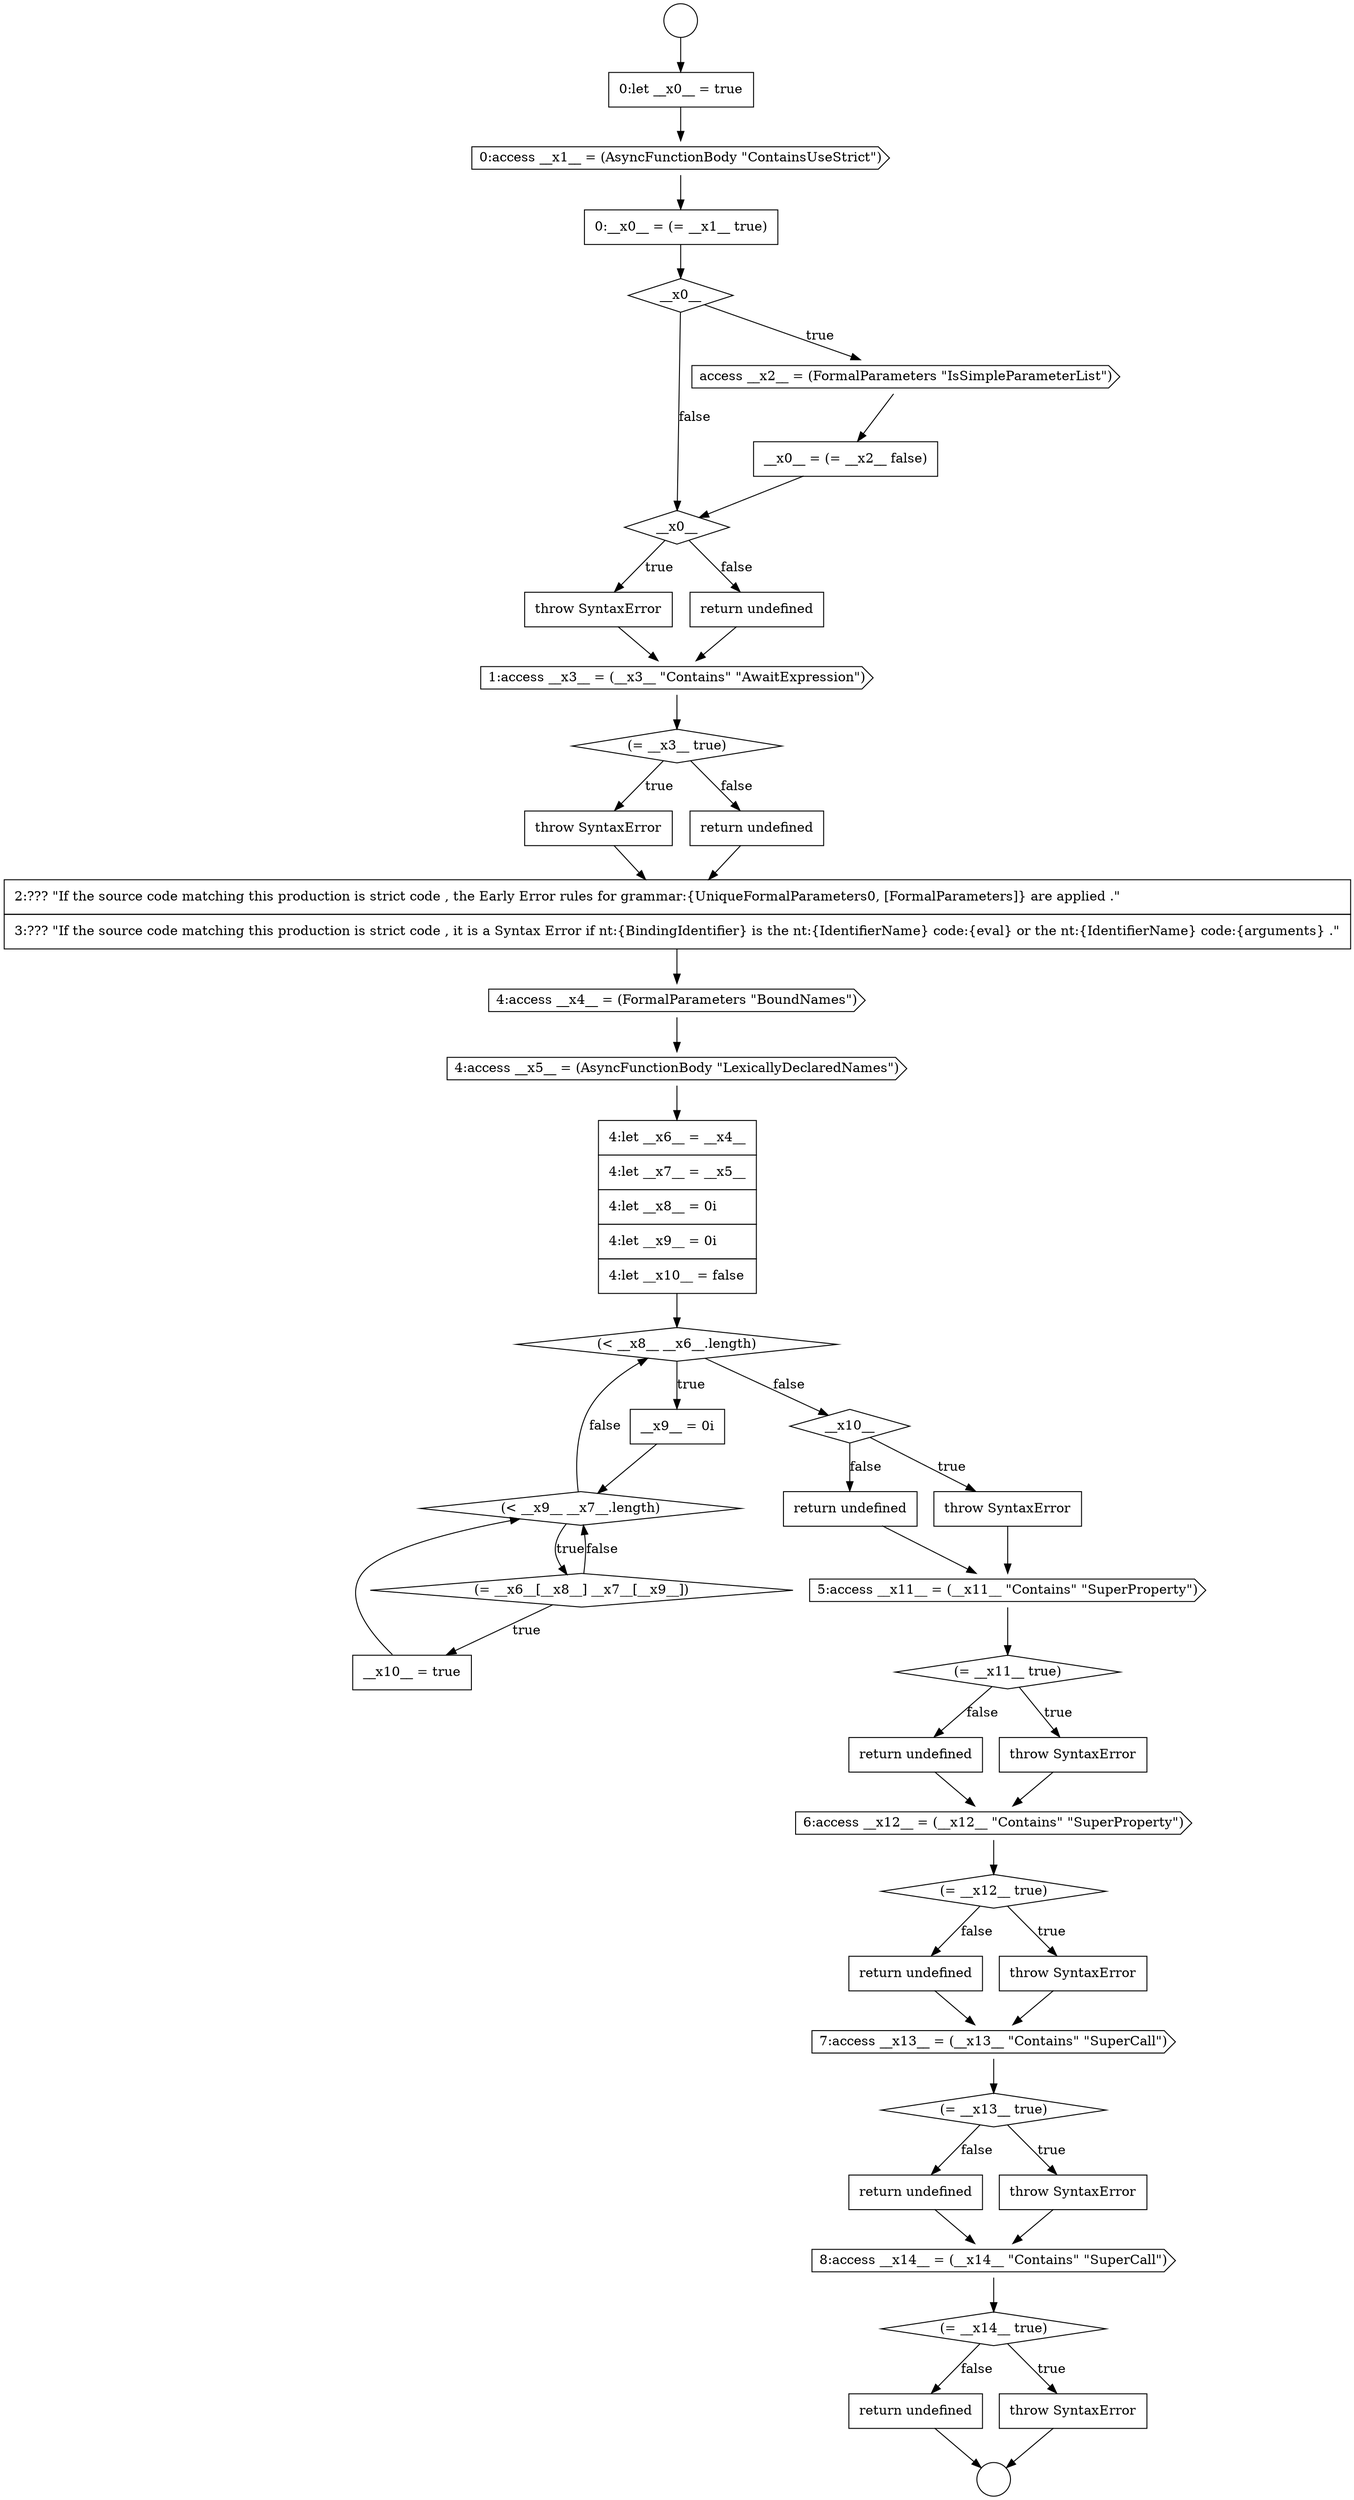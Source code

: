 digraph {
  node17847 [shape=none, margin=0, label=<<font color="black">
    <table border="0" cellborder="1" cellspacing="0" cellpadding="10">
      <tr><td align="left">return undefined</td></tr>
    </table>
  </font>> color="black" fillcolor="white" style=filled]
  node17820 [shape=cds, label=<<font color="black">0:access __x1__ = (AsyncFunctionBody &quot;ContainsUseStrict&quot;)</font>> color="black" fillcolor="white" style=filled]
  node17835 [shape=none, margin=0, label=<<font color="black">
    <table border="0" cellborder="1" cellspacing="0" cellpadding="10">
      <tr><td align="left">4:let __x6__ = __x4__</td></tr>
      <tr><td align="left">4:let __x7__ = __x5__</td></tr>
      <tr><td align="left">4:let __x8__ = 0i</td></tr>
      <tr><td align="left">4:let __x9__ = 0i</td></tr>
      <tr><td align="left">4:let __x10__ = false</td></tr>
    </table>
  </font>> color="black" fillcolor="white" style=filled]
  node17859 [shape=none, margin=0, label=<<font color="black">
    <table border="0" cellborder="1" cellspacing="0" cellpadding="10">
      <tr><td align="left">return undefined</td></tr>
    </table>
  </font>> color="black" fillcolor="white" style=filled]
  node17841 [shape=diamond, label=<<font color="black">__x10__</font>> color="black" fillcolor="white" style=filled]
  node17826 [shape=none, margin=0, label=<<font color="black">
    <table border="0" cellborder="1" cellspacing="0" cellpadding="10">
      <tr><td align="left">throw SyntaxError</td></tr>
    </table>
  </font>> color="black" fillcolor="white" style=filled]
  node17842 [shape=none, margin=0, label=<<font color="black">
    <table border="0" cellborder="1" cellspacing="0" cellpadding="10">
      <tr><td align="left">throw SyntaxError</td></tr>
    </table>
  </font>> color="black" fillcolor="white" style=filled]
  node17856 [shape=cds, label=<<font color="black">8:access __x14__ = (__x14__ &quot;Contains&quot; &quot;SuperCall&quot;)</font>> color="black" fillcolor="white" style=filled]
  node17843 [shape=none, margin=0, label=<<font color="black">
    <table border="0" cellborder="1" cellspacing="0" cellpadding="10">
      <tr><td align="left">return undefined</td></tr>
    </table>
  </font>> color="black" fillcolor="white" style=filled]
  node17824 [shape=none, margin=0, label=<<font color="black">
    <table border="0" cellborder="1" cellspacing="0" cellpadding="10">
      <tr><td align="left">__x0__ = (= __x2__ false)</td></tr>
    </table>
  </font>> color="black" fillcolor="white" style=filled]
  node17857 [shape=diamond, label=<<font color="black">(= __x14__ true)</font>> color="black" fillcolor="white" style=filled]
  node17830 [shape=none, margin=0, label=<<font color="black">
    <table border="0" cellborder="1" cellspacing="0" cellpadding="10">
      <tr><td align="left">throw SyntaxError</td></tr>
    </table>
  </font>> color="black" fillcolor="white" style=filled]
  node17852 [shape=cds, label=<<font color="black">7:access __x13__ = (__x13__ &quot;Contains&quot; &quot;SuperCall&quot;)</font>> color="black" fillcolor="white" style=filled]
  node17855 [shape=none, margin=0, label=<<font color="black">
    <table border="0" cellborder="1" cellspacing="0" cellpadding="10">
      <tr><td align="left">return undefined</td></tr>
    </table>
  </font>> color="black" fillcolor="white" style=filled]
  node17838 [shape=diamond, label=<<font color="black">(&lt; __x9__ __x7__.length)</font>> color="black" fillcolor="white" style=filled]
  node17831 [shape=none, margin=0, label=<<font color="black">
    <table border="0" cellborder="1" cellspacing="0" cellpadding="10">
      <tr><td align="left">return undefined</td></tr>
    </table>
  </font>> color="black" fillcolor="white" style=filled]
  node17844 [shape=cds, label=<<font color="black">5:access __x11__ = (__x11__ &quot;Contains&quot; &quot;SuperProperty&quot;)</font>> color="black" fillcolor="white" style=filled]
  node17827 [shape=none, margin=0, label=<<font color="black">
    <table border="0" cellborder="1" cellspacing="0" cellpadding="10">
      <tr><td align="left">return undefined</td></tr>
    </table>
  </font>> color="black" fillcolor="white" style=filled]
  node17819 [shape=none, margin=0, label=<<font color="black">
    <table border="0" cellborder="1" cellspacing="0" cellpadding="10">
      <tr><td align="left">0:let __x0__ = true</td></tr>
    </table>
  </font>> color="black" fillcolor="white" style=filled]
  node17825 [shape=diamond, label=<<font color="black">__x0__</font>> color="black" fillcolor="white" style=filled]
  node17823 [shape=cds, label=<<font color="black">access __x2__ = (FormalParameters &quot;IsSimpleParameterList&quot;)</font>> color="black" fillcolor="white" style=filled]
  node17858 [shape=none, margin=0, label=<<font color="black">
    <table border="0" cellborder="1" cellspacing="0" cellpadding="10">
      <tr><td align="left">throw SyntaxError</td></tr>
    </table>
  </font>> color="black" fillcolor="white" style=filled]
  node17848 [shape=cds, label=<<font color="black">6:access __x12__ = (__x12__ &quot;Contains&quot; &quot;SuperProperty&quot;)</font>> color="black" fillcolor="white" style=filled]
  node17834 [shape=cds, label=<<font color="black">4:access __x5__ = (AsyncFunctionBody &quot;LexicallyDeclaredNames&quot;)</font>> color="black" fillcolor="white" style=filled]
  node17851 [shape=none, margin=0, label=<<font color="black">
    <table border="0" cellborder="1" cellspacing="0" cellpadding="10">
      <tr><td align="left">return undefined</td></tr>
    </table>
  </font>> color="black" fillcolor="white" style=filled]
  node17837 [shape=none, margin=0, label=<<font color="black">
    <table border="0" cellborder="1" cellspacing="0" cellpadding="10">
      <tr><td align="left">__x9__ = 0i</td></tr>
    </table>
  </font>> color="black" fillcolor="white" style=filled]
  node17854 [shape=none, margin=0, label=<<font color="black">
    <table border="0" cellborder="1" cellspacing="0" cellpadding="10">
      <tr><td align="left">throw SyntaxError</td></tr>
    </table>
  </font>> color="black" fillcolor="white" style=filled]
  node17818 [shape=circle label=" " color="black" fillcolor="white" style=filled]
  node17828 [shape=cds, label=<<font color="black">1:access __x3__ = (__x3__ &quot;Contains&quot; &quot;AwaitExpression&quot;)</font>> color="black" fillcolor="white" style=filled]
  node17840 [shape=none, margin=0, label=<<font color="black">
    <table border="0" cellborder="1" cellspacing="0" cellpadding="10">
      <tr><td align="left">__x10__ = true</td></tr>
    </table>
  </font>> color="black" fillcolor="white" style=filled]
  node17845 [shape=diamond, label=<<font color="black">(= __x11__ true)</font>> color="black" fillcolor="white" style=filled]
  node17850 [shape=none, margin=0, label=<<font color="black">
    <table border="0" cellborder="1" cellspacing="0" cellpadding="10">
      <tr><td align="left">throw SyntaxError</td></tr>
    </table>
  </font>> color="black" fillcolor="white" style=filled]
  node17833 [shape=cds, label=<<font color="black">4:access __x4__ = (FormalParameters &quot;BoundNames&quot;)</font>> color="black" fillcolor="white" style=filled]
  node17822 [shape=diamond, label=<<font color="black">__x0__</font>> color="black" fillcolor="white" style=filled]
  node17832 [shape=none, margin=0, label=<<font color="black">
    <table border="0" cellborder="1" cellspacing="0" cellpadding="10">
      <tr><td align="left">2:??? &quot;If the source code matching this production is strict code , the Early Error rules for grammar:{UniqueFormalParameters0, [FormalParameters]} are applied .&quot;</td></tr>
      <tr><td align="left">3:??? &quot;If the source code matching this production is strict code , it is a Syntax Error if nt:{BindingIdentifier} is the nt:{IdentifierName} code:{eval} or the nt:{IdentifierName} code:{arguments} .&quot;</td></tr>
    </table>
  </font>> color="black" fillcolor="white" style=filled]
  node17817 [shape=circle label=" " color="black" fillcolor="white" style=filled]
  node17853 [shape=diamond, label=<<font color="black">(= __x13__ true)</font>> color="black" fillcolor="white" style=filled]
  node17829 [shape=diamond, label=<<font color="black">(= __x3__ true)</font>> color="black" fillcolor="white" style=filled]
  node17846 [shape=none, margin=0, label=<<font color="black">
    <table border="0" cellborder="1" cellspacing="0" cellpadding="10">
      <tr><td align="left">throw SyntaxError</td></tr>
    </table>
  </font>> color="black" fillcolor="white" style=filled]
  node17839 [shape=diamond, label=<<font color="black">(= __x6__[__x8__] __x7__[__x9__])</font>> color="black" fillcolor="white" style=filled]
  node17836 [shape=diamond, label=<<font color="black">(&lt; __x8__ __x6__.length)</font>> color="black" fillcolor="white" style=filled]
  node17821 [shape=none, margin=0, label=<<font color="black">
    <table border="0" cellborder="1" cellspacing="0" cellpadding="10">
      <tr><td align="left">0:__x0__ = (= __x1__ true)</td></tr>
    </table>
  </font>> color="black" fillcolor="white" style=filled]
  node17849 [shape=diamond, label=<<font color="black">(= __x12__ true)</font>> color="black" fillcolor="white" style=filled]
  node17845 -> node17846 [label=<<font color="black">true</font>> color="black"]
  node17845 -> node17847 [label=<<font color="black">false</font>> color="black"]
  node17852 -> node17853 [ color="black"]
  node17822 -> node17823 [label=<<font color="black">true</font>> color="black"]
  node17822 -> node17825 [label=<<font color="black">false</font>> color="black"]
  node17821 -> node17822 [ color="black"]
  node17848 -> node17849 [ color="black"]
  node17840 -> node17838 [ color="black"]
  node17851 -> node17852 [ color="black"]
  node17819 -> node17820 [ color="black"]
  node17827 -> node17828 [ color="black"]
  node17846 -> node17848 [ color="black"]
  node17824 -> node17825 [ color="black"]
  node17847 -> node17848 [ color="black"]
  node17831 -> node17832 [ color="black"]
  node17855 -> node17856 [ color="black"]
  node17832 -> node17833 [ color="black"]
  node17854 -> node17856 [ color="black"]
  node17825 -> node17826 [label=<<font color="black">true</font>> color="black"]
  node17825 -> node17827 [label=<<font color="black">false</font>> color="black"]
  node17817 -> node17819 [ color="black"]
  node17836 -> node17837 [label=<<font color="black">true</font>> color="black"]
  node17836 -> node17841 [label=<<font color="black">false</font>> color="black"]
  node17833 -> node17834 [ color="black"]
  node17841 -> node17842 [label=<<font color="black">true</font>> color="black"]
  node17841 -> node17843 [label=<<font color="black">false</font>> color="black"]
  node17844 -> node17845 [ color="black"]
  node17820 -> node17821 [ color="black"]
  node17849 -> node17850 [label=<<font color="black">true</font>> color="black"]
  node17849 -> node17851 [label=<<font color="black">false</font>> color="black"]
  node17853 -> node17854 [label=<<font color="black">true</font>> color="black"]
  node17853 -> node17855 [label=<<font color="black">false</font>> color="black"]
  node17838 -> node17839 [label=<<font color="black">true</font>> color="black"]
  node17838 -> node17836 [label=<<font color="black">false</font>> color="black"]
  node17837 -> node17838 [ color="black"]
  node17839 -> node17840 [label=<<font color="black">true</font>> color="black"]
  node17839 -> node17838 [label=<<font color="black">false</font>> color="black"]
  node17859 -> node17818 [ color="black"]
  node17857 -> node17858 [label=<<font color="black">true</font>> color="black"]
  node17857 -> node17859 [label=<<font color="black">false</font>> color="black"]
  node17834 -> node17835 [ color="black"]
  node17829 -> node17830 [label=<<font color="black">true</font>> color="black"]
  node17829 -> node17831 [label=<<font color="black">false</font>> color="black"]
  node17843 -> node17844 [ color="black"]
  node17823 -> node17824 [ color="black"]
  node17842 -> node17844 [ color="black"]
  node17835 -> node17836 [ color="black"]
  node17858 -> node17818 [ color="black"]
  node17826 -> node17828 [ color="black"]
  node17828 -> node17829 [ color="black"]
  node17830 -> node17832 [ color="black"]
  node17850 -> node17852 [ color="black"]
  node17856 -> node17857 [ color="black"]
}

